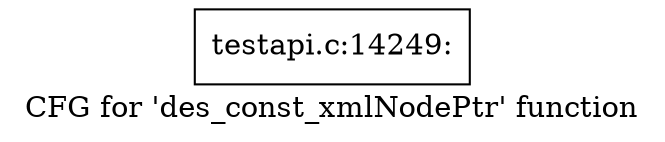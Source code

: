 digraph "CFG for 'des_const_xmlNodePtr' function" {
	label="CFG for 'des_const_xmlNodePtr' function";

	Node0x484df50 [shape=record,label="{testapi.c:14249:}"];
}
